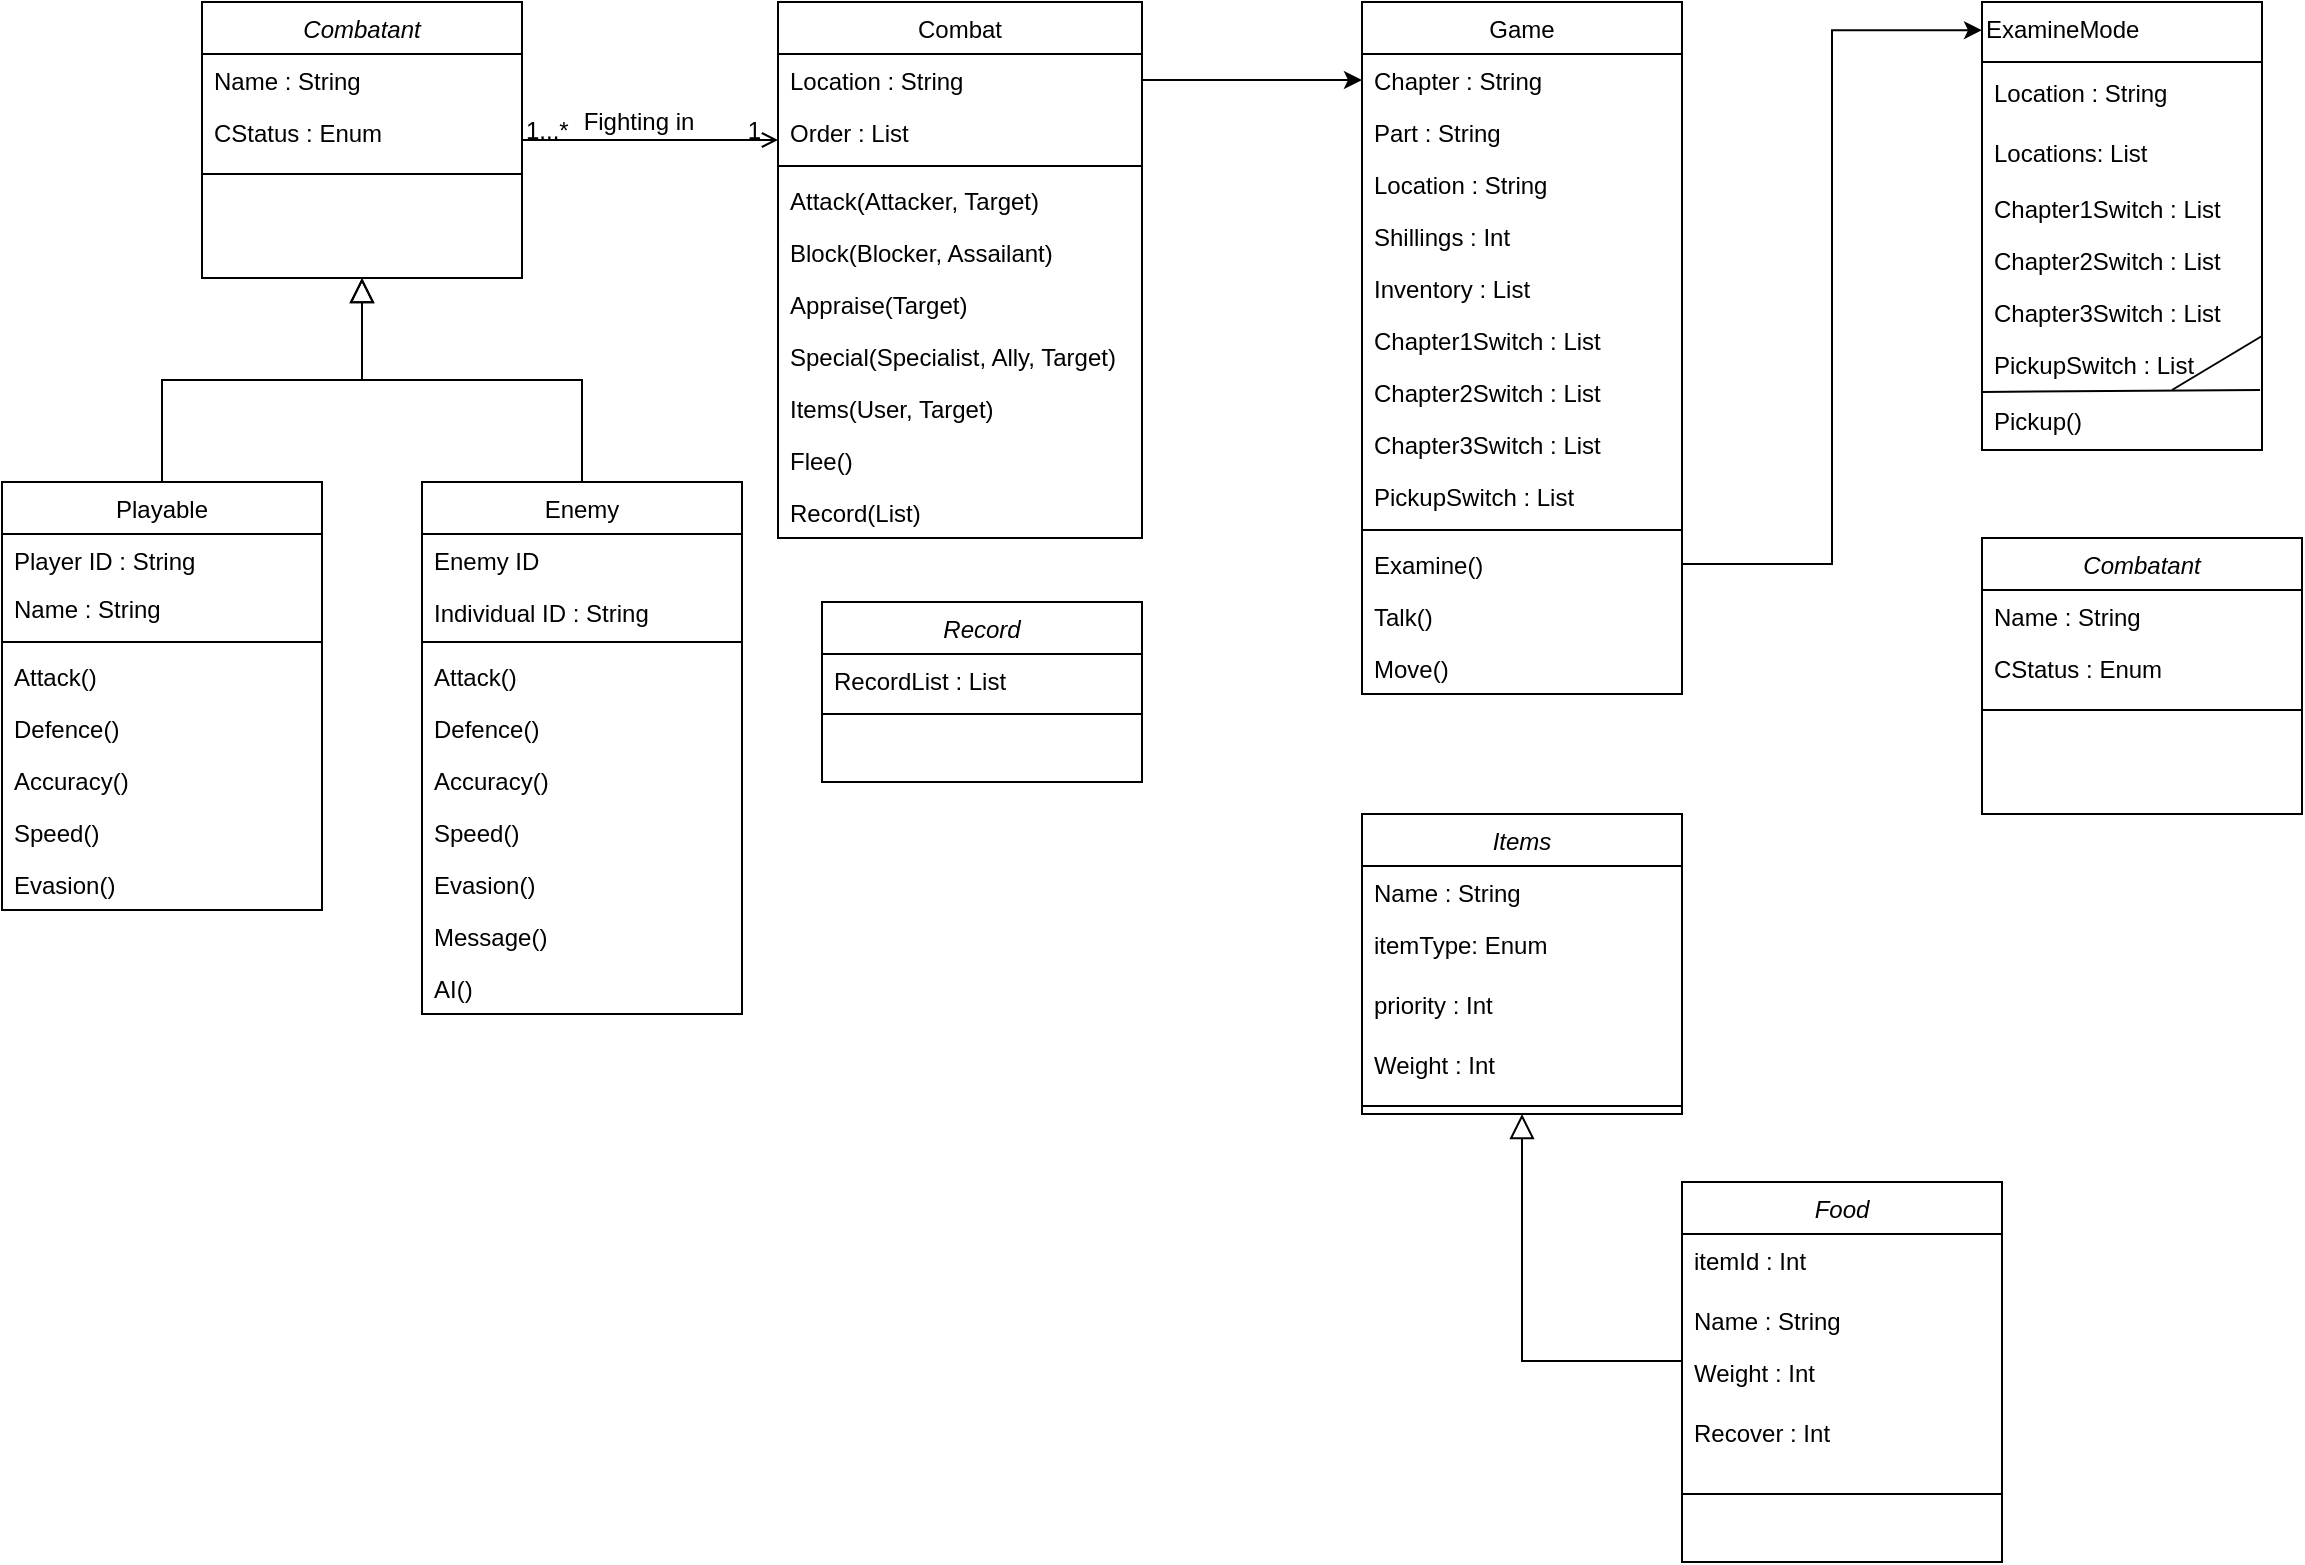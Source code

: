 <mxfile version="16.4.6" type="github">
  <diagram id="C5RBs43oDa-KdzZeNtuy" name="Page-1">
    <mxGraphModel dx="266" dy="586" grid="1" gridSize="10" guides="1" tooltips="1" connect="1" arrows="1" fold="1" page="1" pageScale="1" pageWidth="827" pageHeight="1169" math="0" shadow="0">
      <root>
        <mxCell id="WIyWlLk6GJQsqaUBKTNV-0" />
        <mxCell id="WIyWlLk6GJQsqaUBKTNV-1" parent="WIyWlLk6GJQsqaUBKTNV-0" />
        <mxCell id="zkfFHV4jXpPFQw0GAbJ--0" value="Combatant" style="swimlane;fontStyle=2;align=center;verticalAlign=top;childLayout=stackLayout;horizontal=1;startSize=26;horizontalStack=0;resizeParent=1;resizeLast=0;collapsible=1;marginBottom=0;rounded=0;shadow=0;strokeWidth=1;" parent="WIyWlLk6GJQsqaUBKTNV-1" vertex="1">
          <mxGeometry x="220" y="120" width="160" height="138" as="geometry">
            <mxRectangle x="230" y="140" width="160" height="26" as="alternateBounds" />
          </mxGeometry>
        </mxCell>
        <mxCell id="zkfFHV4jXpPFQw0GAbJ--1" value="Name : String" style="text;align=left;verticalAlign=top;spacingLeft=4;spacingRight=4;overflow=hidden;rotatable=0;points=[[0,0.5],[1,0.5]];portConstraint=eastwest;" parent="zkfFHV4jXpPFQw0GAbJ--0" vertex="1">
          <mxGeometry y="26" width="160" height="26" as="geometry" />
        </mxCell>
        <mxCell id="W3pktpJ0qgTOmIyloTbi-0" value="CStatus : Enum" style="text;strokeColor=none;fillColor=none;align=left;verticalAlign=top;rounded=0;spacingLeft=4;spacingRight=4;" parent="zkfFHV4jXpPFQw0GAbJ--0" vertex="1">
          <mxGeometry y="52" width="160" height="30" as="geometry" />
        </mxCell>
        <mxCell id="zkfFHV4jXpPFQw0GAbJ--4" value="" style="line;html=1;strokeWidth=1;align=left;verticalAlign=middle;spacingTop=-1;spacingLeft=3;spacingRight=3;rotatable=0;labelPosition=right;points=[];portConstraint=eastwest;" parent="zkfFHV4jXpPFQw0GAbJ--0" vertex="1">
          <mxGeometry y="82" width="160" height="8" as="geometry" />
        </mxCell>
        <mxCell id="zkfFHV4jXpPFQw0GAbJ--6" value="Playable" style="swimlane;fontStyle=0;align=center;verticalAlign=top;childLayout=stackLayout;horizontal=1;startSize=26;horizontalStack=0;resizeParent=1;resizeLast=0;collapsible=1;marginBottom=0;rounded=0;shadow=0;strokeWidth=1;" parent="WIyWlLk6GJQsqaUBKTNV-1" vertex="1">
          <mxGeometry x="120" y="360" width="160" height="214" as="geometry">
            <mxRectangle x="130" y="380" width="160" height="26" as="alternateBounds" />
          </mxGeometry>
        </mxCell>
        <mxCell id="zkfFHV4jXpPFQw0GAbJ--7" value="Player ID : String" style="text;align=left;verticalAlign=top;spacingLeft=4;spacingRight=4;overflow=hidden;rotatable=0;points=[[0,0.5],[1,0.5]];portConstraint=eastwest;" parent="zkfFHV4jXpPFQw0GAbJ--6" vertex="1">
          <mxGeometry y="26" width="160" height="24" as="geometry" />
        </mxCell>
        <mxCell id="zkfFHV4jXpPFQw0GAbJ--8" value="Name : String" style="text;align=left;verticalAlign=top;spacingLeft=4;spacingRight=4;overflow=hidden;rotatable=0;points=[[0,0.5],[1,0.5]];portConstraint=eastwest;rounded=0;shadow=0;html=0;" parent="zkfFHV4jXpPFQw0GAbJ--6" vertex="1">
          <mxGeometry y="50" width="160" height="26" as="geometry" />
        </mxCell>
        <mxCell id="zkfFHV4jXpPFQw0GAbJ--9" value="" style="line;html=1;strokeWidth=1;align=left;verticalAlign=middle;spacingTop=-1;spacingLeft=3;spacingRight=3;rotatable=0;labelPosition=right;points=[];portConstraint=eastwest;" parent="zkfFHV4jXpPFQw0GAbJ--6" vertex="1">
          <mxGeometry y="76" width="160" height="8" as="geometry" />
        </mxCell>
        <mxCell id="zkfFHV4jXpPFQw0GAbJ--10" value="Attack()" style="text;align=left;verticalAlign=top;spacingLeft=4;spacingRight=4;overflow=hidden;rotatable=0;points=[[0,0.5],[1,0.5]];portConstraint=eastwest;fontStyle=0" parent="zkfFHV4jXpPFQw0GAbJ--6" vertex="1">
          <mxGeometry y="84" width="160" height="26" as="geometry" />
        </mxCell>
        <mxCell id="zkfFHV4jXpPFQw0GAbJ--11" value="Defence()" style="text;align=left;verticalAlign=top;spacingLeft=4;spacingRight=4;overflow=hidden;rotatable=0;points=[[0,0.5],[1,0.5]];portConstraint=eastwest;" parent="zkfFHV4jXpPFQw0GAbJ--6" vertex="1">
          <mxGeometry y="110" width="160" height="26" as="geometry" />
        </mxCell>
        <mxCell id="W3pktpJ0qgTOmIyloTbi-34" value="Accuracy()" style="text;align=left;verticalAlign=top;spacingLeft=4;spacingRight=4;overflow=hidden;rotatable=0;points=[[0,0.5],[1,0.5]];portConstraint=eastwest;" parent="zkfFHV4jXpPFQw0GAbJ--6" vertex="1">
          <mxGeometry y="136" width="160" height="26" as="geometry" />
        </mxCell>
        <mxCell id="W3pktpJ0qgTOmIyloTbi-35" value="Speed()" style="text;align=left;verticalAlign=top;spacingLeft=4;spacingRight=4;overflow=hidden;rotatable=0;points=[[0,0.5],[1,0.5]];portConstraint=eastwest;" parent="zkfFHV4jXpPFQw0GAbJ--6" vertex="1">
          <mxGeometry y="162" width="160" height="26" as="geometry" />
        </mxCell>
        <mxCell id="W3pktpJ0qgTOmIyloTbi-36" value="Evasion()" style="text;align=left;verticalAlign=top;spacingLeft=4;spacingRight=4;overflow=hidden;rotatable=0;points=[[0,0.5],[1,0.5]];portConstraint=eastwest;" parent="zkfFHV4jXpPFQw0GAbJ--6" vertex="1">
          <mxGeometry y="188" width="160" height="26" as="geometry" />
        </mxCell>
        <mxCell id="zkfFHV4jXpPFQw0GAbJ--12" value="" style="endArrow=block;endSize=10;endFill=0;shadow=0;strokeWidth=1;rounded=0;edgeStyle=elbowEdgeStyle;elbow=vertical;" parent="WIyWlLk6GJQsqaUBKTNV-1" source="zkfFHV4jXpPFQw0GAbJ--6" target="zkfFHV4jXpPFQw0GAbJ--0" edge="1">
          <mxGeometry width="160" relative="1" as="geometry">
            <mxPoint x="200" y="203" as="sourcePoint" />
            <mxPoint x="200" y="203" as="targetPoint" />
          </mxGeometry>
        </mxCell>
        <mxCell id="zkfFHV4jXpPFQw0GAbJ--13" value="Enemy" style="swimlane;fontStyle=0;align=center;verticalAlign=top;childLayout=stackLayout;horizontal=1;startSize=26;horizontalStack=0;resizeParent=1;resizeLast=0;collapsible=1;marginBottom=0;rounded=0;shadow=0;strokeWidth=1;" parent="WIyWlLk6GJQsqaUBKTNV-1" vertex="1">
          <mxGeometry x="330" y="360" width="160" height="266" as="geometry">
            <mxRectangle x="340" y="380" width="170" height="26" as="alternateBounds" />
          </mxGeometry>
        </mxCell>
        <mxCell id="zkfFHV4jXpPFQw0GAbJ--14" value="Enemy ID" style="text;align=left;verticalAlign=top;spacingLeft=4;spacingRight=4;overflow=hidden;rotatable=0;points=[[0,0.5],[1,0.5]];portConstraint=eastwest;" parent="zkfFHV4jXpPFQw0GAbJ--13" vertex="1">
          <mxGeometry y="26" width="160" height="26" as="geometry" />
        </mxCell>
        <mxCell id="W3pktpJ0qgTOmIyloTbi-28" value="Individual ID : String" style="text;align=left;verticalAlign=top;spacingLeft=4;spacingRight=4;overflow=hidden;rotatable=0;points=[[0,0.5],[1,0.5]];portConstraint=eastwest;" parent="zkfFHV4jXpPFQw0GAbJ--13" vertex="1">
          <mxGeometry y="52" width="160" height="24" as="geometry" />
        </mxCell>
        <mxCell id="zkfFHV4jXpPFQw0GAbJ--15" value="" style="line;html=1;strokeWidth=1;align=left;verticalAlign=middle;spacingTop=-1;spacingLeft=3;spacingRight=3;rotatable=0;labelPosition=right;points=[];portConstraint=eastwest;" parent="zkfFHV4jXpPFQw0GAbJ--13" vertex="1">
          <mxGeometry y="76" width="160" height="8" as="geometry" />
        </mxCell>
        <mxCell id="W3pktpJ0qgTOmIyloTbi-39" value="Attack()" style="text;align=left;verticalAlign=top;spacingLeft=4;spacingRight=4;overflow=hidden;rotatable=0;points=[[0,0.5],[1,0.5]];portConstraint=eastwest;" parent="zkfFHV4jXpPFQw0GAbJ--13" vertex="1">
          <mxGeometry y="84" width="160" height="26" as="geometry" />
        </mxCell>
        <mxCell id="W3pktpJ0qgTOmIyloTbi-38" value="Defence()" style="text;align=left;verticalAlign=top;spacingLeft=4;spacingRight=4;overflow=hidden;rotatable=0;points=[[0,0.5],[1,0.5]];portConstraint=eastwest;" parent="zkfFHV4jXpPFQw0GAbJ--13" vertex="1">
          <mxGeometry y="110" width="160" height="26" as="geometry" />
        </mxCell>
        <mxCell id="W3pktpJ0qgTOmIyloTbi-40" value="Accuracy()" style="text;align=left;verticalAlign=top;spacingLeft=4;spacingRight=4;overflow=hidden;rotatable=0;points=[[0,0.5],[1,0.5]];portConstraint=eastwest;" parent="zkfFHV4jXpPFQw0GAbJ--13" vertex="1">
          <mxGeometry y="136" width="160" height="26" as="geometry" />
        </mxCell>
        <mxCell id="W3pktpJ0qgTOmIyloTbi-41" value="Speed()" style="text;align=left;verticalAlign=top;spacingLeft=4;spacingRight=4;overflow=hidden;rotatable=0;points=[[0,0.5],[1,0.5]];portConstraint=eastwest;" parent="zkfFHV4jXpPFQw0GAbJ--13" vertex="1">
          <mxGeometry y="162" width="160" height="26" as="geometry" />
        </mxCell>
        <mxCell id="W3pktpJ0qgTOmIyloTbi-37" value="Evasion()" style="text;align=left;verticalAlign=top;spacingLeft=4;spacingRight=4;overflow=hidden;rotatable=0;points=[[0,0.5],[1,0.5]];portConstraint=eastwest;" parent="zkfFHV4jXpPFQw0GAbJ--13" vertex="1">
          <mxGeometry y="188" width="160" height="26" as="geometry" />
        </mxCell>
        <mxCell id="W3pktpJ0qgTOmIyloTbi-42" value="Message()" style="text;align=left;verticalAlign=top;spacingLeft=4;spacingRight=4;overflow=hidden;rotatable=0;points=[[0,0.5],[1,0.5]];portConstraint=eastwest;" parent="zkfFHV4jXpPFQw0GAbJ--13" vertex="1">
          <mxGeometry y="214" width="160" height="26" as="geometry" />
        </mxCell>
        <mxCell id="W3pktpJ0qgTOmIyloTbi-23" value="AI()" style="text;align=left;verticalAlign=top;spacingLeft=4;spacingRight=4;overflow=hidden;rotatable=0;points=[[0,0.5],[1,0.5]];portConstraint=eastwest;" parent="zkfFHV4jXpPFQw0GAbJ--13" vertex="1">
          <mxGeometry y="240" width="160" height="26" as="geometry" />
        </mxCell>
        <mxCell id="zkfFHV4jXpPFQw0GAbJ--16" value="" style="endArrow=block;endSize=10;endFill=0;shadow=0;strokeWidth=1;rounded=0;edgeStyle=elbowEdgeStyle;elbow=vertical;" parent="WIyWlLk6GJQsqaUBKTNV-1" source="zkfFHV4jXpPFQw0GAbJ--13" target="zkfFHV4jXpPFQw0GAbJ--0" edge="1">
          <mxGeometry width="160" relative="1" as="geometry">
            <mxPoint x="210" y="373" as="sourcePoint" />
            <mxPoint x="310" y="271" as="targetPoint" />
          </mxGeometry>
        </mxCell>
        <mxCell id="zkfFHV4jXpPFQw0GAbJ--17" value="Combat" style="swimlane;fontStyle=0;align=center;verticalAlign=top;childLayout=stackLayout;horizontal=1;startSize=26;horizontalStack=0;resizeParent=1;resizeLast=0;collapsible=1;marginBottom=0;rounded=0;shadow=0;strokeWidth=1;" parent="WIyWlLk6GJQsqaUBKTNV-1" vertex="1">
          <mxGeometry x="508" y="120" width="182" height="268" as="geometry">
            <mxRectangle x="550" y="140" width="160" height="26" as="alternateBounds" />
          </mxGeometry>
        </mxCell>
        <mxCell id="zkfFHV4jXpPFQw0GAbJ--18" value="Location : String" style="text;align=left;verticalAlign=top;spacingLeft=4;spacingRight=4;overflow=hidden;rotatable=0;points=[[0,0.5],[1,0.5]];portConstraint=eastwest;" parent="zkfFHV4jXpPFQw0GAbJ--17" vertex="1">
          <mxGeometry y="26" width="182" height="26" as="geometry" />
        </mxCell>
        <mxCell id="W3pktpJ0qgTOmIyloTbi-2" value="Order : List" style="text;align=left;verticalAlign=top;spacingLeft=4;spacingRight=4;overflow=hidden;rotatable=0;points=[[0,0.5],[1,0.5]];portConstraint=eastwest;" parent="zkfFHV4jXpPFQw0GAbJ--17" vertex="1">
          <mxGeometry y="52" width="182" height="26" as="geometry" />
        </mxCell>
        <mxCell id="zkfFHV4jXpPFQw0GAbJ--23" value="" style="line;html=1;strokeWidth=1;align=left;verticalAlign=middle;spacingTop=-1;spacingLeft=3;spacingRight=3;rotatable=0;labelPosition=right;points=[];portConstraint=eastwest;" parent="zkfFHV4jXpPFQw0GAbJ--17" vertex="1">
          <mxGeometry y="78" width="182" height="8" as="geometry" />
        </mxCell>
        <mxCell id="zkfFHV4jXpPFQw0GAbJ--24" value="Attack(Attacker, Target)" style="text;align=left;verticalAlign=top;spacingLeft=4;spacingRight=4;overflow=hidden;rotatable=0;points=[[0,0.5],[1,0.5]];portConstraint=eastwest;" parent="zkfFHV4jXpPFQw0GAbJ--17" vertex="1">
          <mxGeometry y="86" width="182" height="26" as="geometry" />
        </mxCell>
        <mxCell id="zkfFHV4jXpPFQw0GAbJ--25" value="Block(Blocker, Assailant)" style="text;align=left;verticalAlign=top;spacingLeft=4;spacingRight=4;overflow=hidden;rotatable=0;points=[[0,0.5],[1,0.5]];portConstraint=eastwest;" parent="zkfFHV4jXpPFQw0GAbJ--17" vertex="1">
          <mxGeometry y="112" width="182" height="26" as="geometry" />
        </mxCell>
        <mxCell id="W3pktpJ0qgTOmIyloTbi-3" value="Appraise(Target)" style="text;align=left;verticalAlign=top;spacingLeft=4;spacingRight=4;overflow=hidden;rotatable=0;points=[[0,0.5],[1,0.5]];portConstraint=eastwest;" parent="zkfFHV4jXpPFQw0GAbJ--17" vertex="1">
          <mxGeometry y="138" width="182" height="26" as="geometry" />
        </mxCell>
        <mxCell id="W3pktpJ0qgTOmIyloTbi-20" value="Special(Specialist, Ally, Target)" style="text;align=left;verticalAlign=top;spacingLeft=4;spacingRight=4;overflow=hidden;rotatable=0;points=[[0,0.5],[1,0.5]];portConstraint=eastwest;" parent="zkfFHV4jXpPFQw0GAbJ--17" vertex="1">
          <mxGeometry y="164" width="182" height="26" as="geometry" />
        </mxCell>
        <mxCell id="W3pktpJ0qgTOmIyloTbi-21" value="Items(User, Target)" style="text;align=left;verticalAlign=top;spacingLeft=4;spacingRight=4;overflow=hidden;rotatable=0;points=[[0,0.5],[1,0.5]];portConstraint=eastwest;" parent="zkfFHV4jXpPFQw0GAbJ--17" vertex="1">
          <mxGeometry y="190" width="182" height="26" as="geometry" />
        </mxCell>
        <mxCell id="W3pktpJ0qgTOmIyloTbi-22" value="Flee()" style="text;align=left;verticalAlign=top;spacingLeft=4;spacingRight=4;overflow=hidden;rotatable=0;points=[[0,0.5],[1,0.5]];portConstraint=eastwest;" parent="zkfFHV4jXpPFQw0GAbJ--17" vertex="1">
          <mxGeometry y="216" width="182" height="26" as="geometry" />
        </mxCell>
        <mxCell id="W3pktpJ0qgTOmIyloTbi-58" value="Record(List)" style="text;align=left;verticalAlign=top;spacingLeft=4;spacingRight=4;overflow=hidden;rotatable=0;points=[[0,0.5],[1,0.5]];portConstraint=eastwest;" parent="zkfFHV4jXpPFQw0GAbJ--17" vertex="1">
          <mxGeometry y="242" width="182" height="26" as="geometry" />
        </mxCell>
        <mxCell id="zkfFHV4jXpPFQw0GAbJ--26" value="" style="endArrow=open;shadow=0;strokeWidth=1;rounded=0;endFill=1;edgeStyle=elbowEdgeStyle;elbow=vertical;" parent="WIyWlLk6GJQsqaUBKTNV-1" source="zkfFHV4jXpPFQw0GAbJ--0" target="zkfFHV4jXpPFQw0GAbJ--17" edge="1">
          <mxGeometry x="0.5" y="41" relative="1" as="geometry">
            <mxPoint x="380" y="192" as="sourcePoint" />
            <mxPoint x="540" y="192" as="targetPoint" />
            <mxPoint x="-40" y="32" as="offset" />
          </mxGeometry>
        </mxCell>
        <mxCell id="zkfFHV4jXpPFQw0GAbJ--27" value="1...*" style="resizable=0;align=left;verticalAlign=bottom;labelBackgroundColor=none;fontSize=12;" parent="zkfFHV4jXpPFQw0GAbJ--26" connectable="0" vertex="1">
          <mxGeometry x="-1" relative="1" as="geometry">
            <mxPoint y="4" as="offset" />
          </mxGeometry>
        </mxCell>
        <mxCell id="zkfFHV4jXpPFQw0GAbJ--28" value="1" style="resizable=0;align=right;verticalAlign=bottom;labelBackgroundColor=none;fontSize=12;" parent="zkfFHV4jXpPFQw0GAbJ--26" connectable="0" vertex="1">
          <mxGeometry x="1" relative="1" as="geometry">
            <mxPoint x="-7" y="4" as="offset" />
          </mxGeometry>
        </mxCell>
        <mxCell id="zkfFHV4jXpPFQw0GAbJ--29" value="Fighting in" style="text;html=1;resizable=0;points=[];;align=center;verticalAlign=middle;labelBackgroundColor=none;rounded=0;shadow=0;strokeWidth=1;fontSize=12;" parent="zkfFHV4jXpPFQw0GAbJ--26" vertex="1" connectable="0">
          <mxGeometry x="0.5" y="49" relative="1" as="geometry">
            <mxPoint x="-38" y="40" as="offset" />
          </mxGeometry>
        </mxCell>
        <mxCell id="W3pktpJ0qgTOmIyloTbi-4" value="Game" style="swimlane;fontStyle=0;align=center;verticalAlign=top;childLayout=stackLayout;horizontal=1;startSize=26;horizontalStack=0;resizeParent=1;resizeLast=0;collapsible=1;marginBottom=0;rounded=0;shadow=0;strokeWidth=1;" parent="WIyWlLk6GJQsqaUBKTNV-1" vertex="1">
          <mxGeometry x="800" y="120" width="160" height="346" as="geometry">
            <mxRectangle x="550" y="140" width="160" height="26" as="alternateBounds" />
          </mxGeometry>
        </mxCell>
        <mxCell id="W3pktpJ0qgTOmIyloTbi-46" value="Chapter : String" style="text;align=left;verticalAlign=top;spacingLeft=4;spacingRight=4;overflow=hidden;rotatable=0;points=[[0,0.5],[1,0.5]];portConstraint=eastwest;" parent="W3pktpJ0qgTOmIyloTbi-4" vertex="1">
          <mxGeometry y="26" width="160" height="26" as="geometry" />
        </mxCell>
        <mxCell id="W3pktpJ0qgTOmIyloTbi-47" value="Part : String" style="text;align=left;verticalAlign=top;spacingLeft=4;spacingRight=4;overflow=hidden;rotatable=0;points=[[0,0.5],[1,0.5]];portConstraint=eastwest;" parent="W3pktpJ0qgTOmIyloTbi-4" vertex="1">
          <mxGeometry y="52" width="160" height="26" as="geometry" />
        </mxCell>
        <mxCell id="W3pktpJ0qgTOmIyloTbi-5" value="Location : String" style="text;align=left;verticalAlign=top;spacingLeft=4;spacingRight=4;overflow=hidden;rotatable=0;points=[[0,0.5],[1,0.5]];portConstraint=eastwest;" parent="W3pktpJ0qgTOmIyloTbi-4" vertex="1">
          <mxGeometry y="78" width="160" height="26" as="geometry" />
        </mxCell>
        <mxCell id="W3pktpJ0qgTOmIyloTbi-6" value="Shillings : Int" style="text;align=left;verticalAlign=top;spacingLeft=4;spacingRight=4;overflow=hidden;rotatable=0;points=[[0,0.5],[1,0.5]];portConstraint=eastwest;" parent="W3pktpJ0qgTOmIyloTbi-4" vertex="1">
          <mxGeometry y="104" width="160" height="26" as="geometry" />
        </mxCell>
        <mxCell id="W3pktpJ0qgTOmIyloTbi-7" value="Inventory : List" style="text;align=left;verticalAlign=top;spacingLeft=4;spacingRight=4;overflow=hidden;rotatable=0;points=[[0,0.5],[1,0.5]];portConstraint=eastwest;" parent="W3pktpJ0qgTOmIyloTbi-4" vertex="1">
          <mxGeometry y="130" width="160" height="26" as="geometry" />
        </mxCell>
        <mxCell id="W3pktpJ0qgTOmIyloTbi-43" value="Chapter1Switch : List" style="text;align=left;verticalAlign=top;spacingLeft=4;spacingRight=4;overflow=hidden;rotatable=0;points=[[0,0.5],[1,0.5]];portConstraint=eastwest;" parent="W3pktpJ0qgTOmIyloTbi-4" vertex="1">
          <mxGeometry y="156" width="160" height="26" as="geometry" />
        </mxCell>
        <mxCell id="W3pktpJ0qgTOmIyloTbi-44" value="Chapter2Switch : List" style="text;align=left;verticalAlign=top;spacingLeft=4;spacingRight=4;overflow=hidden;rotatable=0;points=[[0,0.5],[1,0.5]];portConstraint=eastwest;" parent="W3pktpJ0qgTOmIyloTbi-4" vertex="1">
          <mxGeometry y="182" width="160" height="26" as="geometry" />
        </mxCell>
        <mxCell id="W3pktpJ0qgTOmIyloTbi-45" value="Chapter3Switch : List" style="text;align=left;verticalAlign=top;spacingLeft=4;spacingRight=4;overflow=hidden;rotatable=0;points=[[0,0.5],[1,0.5]];portConstraint=eastwest;" parent="W3pktpJ0qgTOmIyloTbi-4" vertex="1">
          <mxGeometry y="208" width="160" height="26" as="geometry" />
        </mxCell>
        <mxCell id="W3pktpJ0qgTOmIyloTbi-55" value="PickupSwitch : List" style="text;align=left;verticalAlign=top;spacingLeft=4;spacingRight=4;overflow=hidden;rotatable=0;points=[[0,0.5],[1,0.5]];portConstraint=eastwest;" parent="W3pktpJ0qgTOmIyloTbi-4" vertex="1">
          <mxGeometry y="234" width="160" height="26" as="geometry" />
        </mxCell>
        <mxCell id="W3pktpJ0qgTOmIyloTbi-8" value="" style="line;html=1;strokeWidth=1;align=left;verticalAlign=middle;spacingTop=-1;spacingLeft=3;spacingRight=3;rotatable=0;labelPosition=right;points=[];portConstraint=eastwest;" parent="W3pktpJ0qgTOmIyloTbi-4" vertex="1">
          <mxGeometry y="260" width="160" height="8" as="geometry" />
        </mxCell>
        <mxCell id="W3pktpJ0qgTOmIyloTbi-9" value="Examine()" style="text;align=left;verticalAlign=top;spacingLeft=4;spacingRight=4;overflow=hidden;rotatable=0;points=[[0,0.5],[1,0.5]];portConstraint=eastwest;" parent="W3pktpJ0qgTOmIyloTbi-4" vertex="1">
          <mxGeometry y="268" width="160" height="26" as="geometry" />
        </mxCell>
        <mxCell id="W3pktpJ0qgTOmIyloTbi-10" value="Talk()" style="text;align=left;verticalAlign=top;spacingLeft=4;spacingRight=4;overflow=hidden;rotatable=0;points=[[0,0.5],[1,0.5]];portConstraint=eastwest;" parent="W3pktpJ0qgTOmIyloTbi-4" vertex="1">
          <mxGeometry y="294" width="160" height="26" as="geometry" />
        </mxCell>
        <mxCell id="W3pktpJ0qgTOmIyloTbi-11" value="Move()" style="text;align=left;verticalAlign=top;spacingLeft=4;spacingRight=4;overflow=hidden;rotatable=0;points=[[0,0.5],[1,0.5]];portConstraint=eastwest;" parent="W3pktpJ0qgTOmIyloTbi-4" vertex="1">
          <mxGeometry y="320" width="160" height="26" as="geometry" />
        </mxCell>
        <mxCell id="W3pktpJ0qgTOmIyloTbi-25" style="edgeStyle=orthogonalEdgeStyle;rounded=0;orthogonalLoop=1;jettySize=auto;html=1;entryX=0;entryY=0.5;entryDx=0;entryDy=0;" parent="WIyWlLk6GJQsqaUBKTNV-1" source="zkfFHV4jXpPFQw0GAbJ--18" target="W3pktpJ0qgTOmIyloTbi-46" edge="1">
          <mxGeometry relative="1" as="geometry" />
        </mxCell>
        <mxCell id="W3pktpJ0qgTOmIyloTbi-29" value="ExamineMode" style="swimlane;fontStyle=0;childLayout=stackLayout;horizontal=1;startSize=30;horizontalStack=0;resizeParent=1;resizeParentMax=0;resizeLast=0;collapsible=1;marginBottom=0;align=left;verticalAlign=top;html=0;" parent="WIyWlLk6GJQsqaUBKTNV-1" vertex="1">
          <mxGeometry x="1110" y="120" width="140" height="224" as="geometry" />
        </mxCell>
        <mxCell id="W3pktpJ0qgTOmIyloTbi-30" value="Location : String" style="text;strokeColor=none;fillColor=none;align=left;verticalAlign=middle;spacingLeft=4;spacingRight=4;overflow=hidden;points=[[0,0.5],[1,0.5]];portConstraint=eastwest;rotatable=0;html=0;" parent="W3pktpJ0qgTOmIyloTbi-29" vertex="1">
          <mxGeometry y="30" width="140" height="30" as="geometry" />
        </mxCell>
        <mxCell id="W3pktpJ0qgTOmIyloTbi-31" value="Locations: List" style="text;strokeColor=none;fillColor=none;align=left;verticalAlign=middle;spacingLeft=4;spacingRight=4;overflow=hidden;points=[[0,0.5],[1,0.5]];portConstraint=eastwest;rotatable=0;html=0;" parent="W3pktpJ0qgTOmIyloTbi-29" vertex="1">
          <mxGeometry y="60" width="140" height="30" as="geometry" />
        </mxCell>
        <mxCell id="W3pktpJ0qgTOmIyloTbi-49" value="Chapter1Switch : List" style="text;align=left;verticalAlign=top;spacingLeft=4;spacingRight=4;overflow=hidden;rotatable=0;points=[[0,0.5],[1,0.5]];portConstraint=eastwest;" parent="W3pktpJ0qgTOmIyloTbi-29" vertex="1">
          <mxGeometry y="90" width="140" height="26" as="geometry" />
        </mxCell>
        <mxCell id="W3pktpJ0qgTOmIyloTbi-50" value="Chapter2Switch : List" style="text;align=left;verticalAlign=top;spacingLeft=4;spacingRight=4;overflow=hidden;rotatable=0;points=[[0,0.5],[1,0.5]];portConstraint=eastwest;" parent="W3pktpJ0qgTOmIyloTbi-29" vertex="1">
          <mxGeometry y="116" width="140" height="26" as="geometry" />
        </mxCell>
        <mxCell id="W3pktpJ0qgTOmIyloTbi-51" value="Chapter3Switch : List" style="text;align=left;verticalAlign=top;spacingLeft=4;spacingRight=4;overflow=hidden;rotatable=0;points=[[0,0.5],[1,0.5]];portConstraint=eastwest;" parent="W3pktpJ0qgTOmIyloTbi-29" vertex="1">
          <mxGeometry y="142" width="140" height="26" as="geometry" />
        </mxCell>
        <mxCell id="W3pktpJ0qgTOmIyloTbi-52" value="" style="endArrow=none;html=1;rounded=0;startArrow=none;" parent="W3pktpJ0qgTOmIyloTbi-29" source="W3pktpJ0qgTOmIyloTbi-53" edge="1">
          <mxGeometry width="50" height="50" relative="1" as="geometry">
            <mxPoint y="167" as="sourcePoint" />
            <mxPoint x="140" y="167" as="targetPoint" />
          </mxGeometry>
        </mxCell>
        <mxCell id="W3pktpJ0qgTOmIyloTbi-56" value="PickupSwitch : List" style="text;align=left;verticalAlign=top;spacingLeft=4;spacingRight=4;overflow=hidden;rotatable=0;points=[[0,0.5],[1,0.5]];portConstraint=eastwest;" parent="W3pktpJ0qgTOmIyloTbi-29" vertex="1">
          <mxGeometry y="168" width="140" height="26" as="geometry" />
        </mxCell>
        <mxCell id="W3pktpJ0qgTOmIyloTbi-53" value="Pickup()" style="text;strokeColor=none;fillColor=none;align=left;verticalAlign=middle;spacingLeft=4;spacingRight=4;overflow=hidden;points=[[0,0.5],[1,0.5]];portConstraint=eastwest;rotatable=0;html=0;" parent="W3pktpJ0qgTOmIyloTbi-29" vertex="1">
          <mxGeometry y="194" width="140" height="30" as="geometry" />
        </mxCell>
        <mxCell id="W3pktpJ0qgTOmIyloTbi-54" value="" style="endArrow=none;html=1;rounded=0;entryX=0;entryY=0.033;entryDx=0;entryDy=0;entryPerimeter=0;exitX=0.993;exitY=0;exitDx=0;exitDy=0;exitPerimeter=0;" parent="W3pktpJ0qgTOmIyloTbi-29" source="W3pktpJ0qgTOmIyloTbi-53" target="W3pktpJ0qgTOmIyloTbi-53" edge="1">
          <mxGeometry width="50" height="50" relative="1" as="geometry">
            <mxPoint x="310" y="169" as="sourcePoint" />
            <mxPoint x="1220" y="287" as="targetPoint" />
            <Array as="points" />
          </mxGeometry>
        </mxCell>
        <mxCell id="W3pktpJ0qgTOmIyloTbi-57" style="edgeStyle=orthogonalEdgeStyle;rounded=0;orthogonalLoop=1;jettySize=auto;html=1;entryX=0;entryY=0.063;entryDx=0;entryDy=0;entryPerimeter=0;" parent="WIyWlLk6GJQsqaUBKTNV-1" source="W3pktpJ0qgTOmIyloTbi-9" target="W3pktpJ0qgTOmIyloTbi-29" edge="1">
          <mxGeometry relative="1" as="geometry" />
        </mxCell>
        <mxCell id="eRDqk77Hg42XvIJXzPui-0" value="Combatant" style="swimlane;fontStyle=2;align=center;verticalAlign=top;childLayout=stackLayout;horizontal=1;startSize=26;horizontalStack=0;resizeParent=1;resizeLast=0;collapsible=1;marginBottom=0;rounded=0;shadow=0;strokeWidth=1;" parent="WIyWlLk6GJQsqaUBKTNV-1" vertex="1">
          <mxGeometry x="1110" y="388" width="160" height="138" as="geometry">
            <mxRectangle x="230" y="140" width="160" height="26" as="alternateBounds" />
          </mxGeometry>
        </mxCell>
        <mxCell id="eRDqk77Hg42XvIJXzPui-1" value="Name : String" style="text;align=left;verticalAlign=top;spacingLeft=4;spacingRight=4;overflow=hidden;rotatable=0;points=[[0,0.5],[1,0.5]];portConstraint=eastwest;" parent="eRDqk77Hg42XvIJXzPui-0" vertex="1">
          <mxGeometry y="26" width="160" height="26" as="geometry" />
        </mxCell>
        <mxCell id="eRDqk77Hg42XvIJXzPui-2" value="CStatus : Enum" style="text;strokeColor=none;fillColor=none;align=left;verticalAlign=top;rounded=0;spacingLeft=4;spacingRight=4;" parent="eRDqk77Hg42XvIJXzPui-0" vertex="1">
          <mxGeometry y="52" width="160" height="30" as="geometry" />
        </mxCell>
        <mxCell id="eRDqk77Hg42XvIJXzPui-3" value="" style="line;html=1;strokeWidth=1;align=left;verticalAlign=middle;spacingTop=-1;spacingLeft=3;spacingRight=3;rotatable=0;labelPosition=right;points=[];portConstraint=eastwest;" parent="eRDqk77Hg42XvIJXzPui-0" vertex="1">
          <mxGeometry y="82" width="160" height="8" as="geometry" />
        </mxCell>
        <mxCell id="eRDqk77Hg42XvIJXzPui-4" value="Record" style="swimlane;fontStyle=2;align=center;verticalAlign=top;childLayout=stackLayout;horizontal=1;startSize=26;horizontalStack=0;resizeParent=1;resizeLast=0;collapsible=1;marginBottom=0;rounded=0;shadow=0;strokeWidth=1;" parent="WIyWlLk6GJQsqaUBKTNV-1" vertex="1">
          <mxGeometry x="530" y="420" width="160" height="90" as="geometry">
            <mxRectangle x="230" y="140" width="160" height="26" as="alternateBounds" />
          </mxGeometry>
        </mxCell>
        <mxCell id="eRDqk77Hg42XvIJXzPui-5" value="RecordList : List" style="text;align=left;verticalAlign=top;spacingLeft=4;spacingRight=4;overflow=hidden;rotatable=0;points=[[0,0.5],[1,0.5]];portConstraint=eastwest;" parent="eRDqk77Hg42XvIJXzPui-4" vertex="1">
          <mxGeometry y="26" width="160" height="26" as="geometry" />
        </mxCell>
        <mxCell id="eRDqk77Hg42XvIJXzPui-7" value="" style="line;html=1;strokeWidth=1;align=left;verticalAlign=middle;spacingTop=-1;spacingLeft=3;spacingRight=3;rotatable=0;labelPosition=right;points=[];portConstraint=eastwest;" parent="eRDqk77Hg42XvIJXzPui-4" vertex="1">
          <mxGeometry y="52" width="160" height="8" as="geometry" />
        </mxCell>
        <mxCell id="eRDqk77Hg42XvIJXzPui-11" value="Food" style="swimlane;fontStyle=2;align=center;verticalAlign=top;childLayout=stackLayout;horizontal=1;startSize=26;horizontalStack=0;resizeParent=1;resizeLast=0;collapsible=1;marginBottom=0;rounded=0;shadow=0;strokeWidth=1;" parent="WIyWlLk6GJQsqaUBKTNV-1" vertex="1">
          <mxGeometry x="960" y="710" width="160" height="190" as="geometry">
            <mxRectangle x="230" y="140" width="160" height="26" as="alternateBounds" />
          </mxGeometry>
        </mxCell>
        <mxCell id="6xROt9ECHWjZZX5h_peN-2" value="itemId : Int" style="text;strokeColor=none;fillColor=none;align=left;verticalAlign=top;rounded=0;spacingLeft=4;spacingRight=4;" vertex="1" parent="eRDqk77Hg42XvIJXzPui-11">
          <mxGeometry y="26" width="160" height="30" as="geometry" />
        </mxCell>
        <mxCell id="eRDqk77Hg42XvIJXzPui-12" value="Name : String" style="text;align=left;verticalAlign=top;spacingLeft=4;spacingRight=4;overflow=hidden;rotatable=0;points=[[0,0.5],[1,0.5]];portConstraint=eastwest;" parent="eRDqk77Hg42XvIJXzPui-11" vertex="1">
          <mxGeometry y="56" width="160" height="26" as="geometry" />
        </mxCell>
        <mxCell id="eRDqk77Hg42XvIJXzPui-13" value="Weight : Int" style="text;strokeColor=none;fillColor=none;align=left;verticalAlign=top;rounded=0;spacingLeft=4;spacingRight=4;" parent="eRDqk77Hg42XvIJXzPui-11" vertex="1">
          <mxGeometry y="82" width="160" height="30" as="geometry" />
        </mxCell>
        <mxCell id="6xROt9ECHWjZZX5h_peN-1" value="Recover : Int" style="text;strokeColor=none;fillColor=none;align=left;verticalAlign=top;rounded=0;spacingLeft=4;spacingRight=4;" vertex="1" parent="eRDqk77Hg42XvIJXzPui-11">
          <mxGeometry y="112" width="160" height="30" as="geometry" />
        </mxCell>
        <mxCell id="eRDqk77Hg42XvIJXzPui-14" value="" style="line;html=1;strokeWidth=1;align=left;verticalAlign=middle;spacingTop=-1;spacingLeft=3;spacingRight=3;rotatable=0;labelPosition=right;points=[];portConstraint=eastwest;" parent="eRDqk77Hg42XvIJXzPui-11" vertex="1">
          <mxGeometry y="142" width="160" height="28" as="geometry" />
        </mxCell>
        <mxCell id="eRDqk77Hg42XvIJXzPui-15" value="Items" style="swimlane;fontStyle=2;align=center;verticalAlign=top;childLayout=stackLayout;horizontal=1;startSize=26;horizontalStack=0;resizeParent=1;resizeLast=0;collapsible=1;marginBottom=0;rounded=0;shadow=0;strokeWidth=1;" parent="WIyWlLk6GJQsqaUBKTNV-1" vertex="1">
          <mxGeometry x="800" y="526" width="160" height="150" as="geometry">
            <mxRectangle x="230" y="140" width="160" height="26" as="alternateBounds" />
          </mxGeometry>
        </mxCell>
        <mxCell id="eRDqk77Hg42XvIJXzPui-16" value="Name : String" style="text;align=left;verticalAlign=top;spacingLeft=4;spacingRight=4;overflow=hidden;rotatable=0;points=[[0,0.5],[1,0.5]];portConstraint=eastwest;" parent="eRDqk77Hg42XvIJXzPui-15" vertex="1">
          <mxGeometry y="26" width="160" height="26" as="geometry" />
        </mxCell>
        <mxCell id="eRDqk77Hg42XvIJXzPui-17" value="itemType: Enum" style="text;strokeColor=none;fillColor=none;align=left;verticalAlign=top;rounded=0;spacingLeft=4;spacingRight=4;" parent="eRDqk77Hg42XvIJXzPui-15" vertex="1">
          <mxGeometry y="52" width="160" height="30" as="geometry" />
        </mxCell>
        <mxCell id="6xROt9ECHWjZZX5h_peN-4" value="priority : Int" style="text;strokeColor=none;fillColor=none;align=left;verticalAlign=top;rounded=0;spacingLeft=4;spacingRight=4;" vertex="1" parent="eRDqk77Hg42XvIJXzPui-15">
          <mxGeometry y="82" width="160" height="30" as="geometry" />
        </mxCell>
        <mxCell id="6xROt9ECHWjZZX5h_peN-3" value="Weight : Int" style="text;strokeColor=none;fillColor=none;align=left;verticalAlign=top;rounded=0;spacingLeft=4;spacingRight=4;" vertex="1" parent="eRDqk77Hg42XvIJXzPui-15">
          <mxGeometry y="112" width="160" height="30" as="geometry" />
        </mxCell>
        <mxCell id="eRDqk77Hg42XvIJXzPui-18" value="" style="line;html=1;strokeWidth=1;align=left;verticalAlign=middle;spacingTop=-1;spacingLeft=3;spacingRight=3;rotatable=0;labelPosition=right;points=[];portConstraint=eastwest;" parent="eRDqk77Hg42XvIJXzPui-15" vertex="1">
          <mxGeometry y="142" width="160" height="8" as="geometry" />
        </mxCell>
        <mxCell id="eRDqk77Hg42XvIJXzPui-24" style="edgeStyle=orthogonalEdgeStyle;rounded=0;orthogonalLoop=1;jettySize=auto;html=1;exitX=0;exitY=0.25;exitDx=0;exitDy=0;entryX=0.5;entryY=1;entryDx=0;entryDy=0;endArrow=block;endFill=0;endSize=10;" parent="WIyWlLk6GJQsqaUBKTNV-1" source="eRDqk77Hg42XvIJXzPui-13" target="eRDqk77Hg42XvIJXzPui-15" edge="1">
          <mxGeometry relative="1" as="geometry">
            <mxPoint x="630" y="776.89" as="sourcePoint" />
            <mxPoint x="860" y="670" as="targetPoint" />
          </mxGeometry>
        </mxCell>
      </root>
    </mxGraphModel>
  </diagram>
</mxfile>

